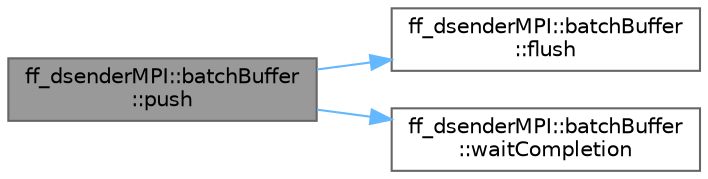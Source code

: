 digraph "ff_dsenderMPI::batchBuffer::push"
{
 // LATEX_PDF_SIZE
  bgcolor="transparent";
  edge [fontname=Helvetica,fontsize=10,labelfontname=Helvetica,labelfontsize=10];
  node [fontname=Helvetica,fontsize=10,shape=box,height=0.2,width=0.4];
  rankdir="LR";
  Node1 [id="Node000001",label="ff_dsenderMPI::batchBuffer\l::push",height=0.2,width=0.4,color="gray40", fillcolor="grey60", style="filled", fontcolor="black",tooltip=" "];
  Node1 -> Node2 [id="edge3_Node000001_Node000002",color="steelblue1",style="solid",tooltip=" "];
  Node2 [id="Node000002",label="ff_dsenderMPI::batchBuffer\l::flush",height=0.2,width=0.4,color="grey40", fillcolor="white", style="filled",URL="$classff__dsender_m_p_i_1_1batch_buffer.html#afd727558b18e86db07643e493fd099cd",tooltip=" "];
  Node1 -> Node3 [id="edge4_Node000001_Node000003",color="steelblue1",style="solid",tooltip=" "];
  Node3 [id="Node000003",label="ff_dsenderMPI::batchBuffer\l::waitCompletion",height=0.2,width=0.4,color="grey40", fillcolor="white", style="filled",URL="$classff__dsender_m_p_i_1_1batch_buffer.html#a3c9a908c8c3c4190ca33da6c2f1639a6",tooltip=" "];
}
